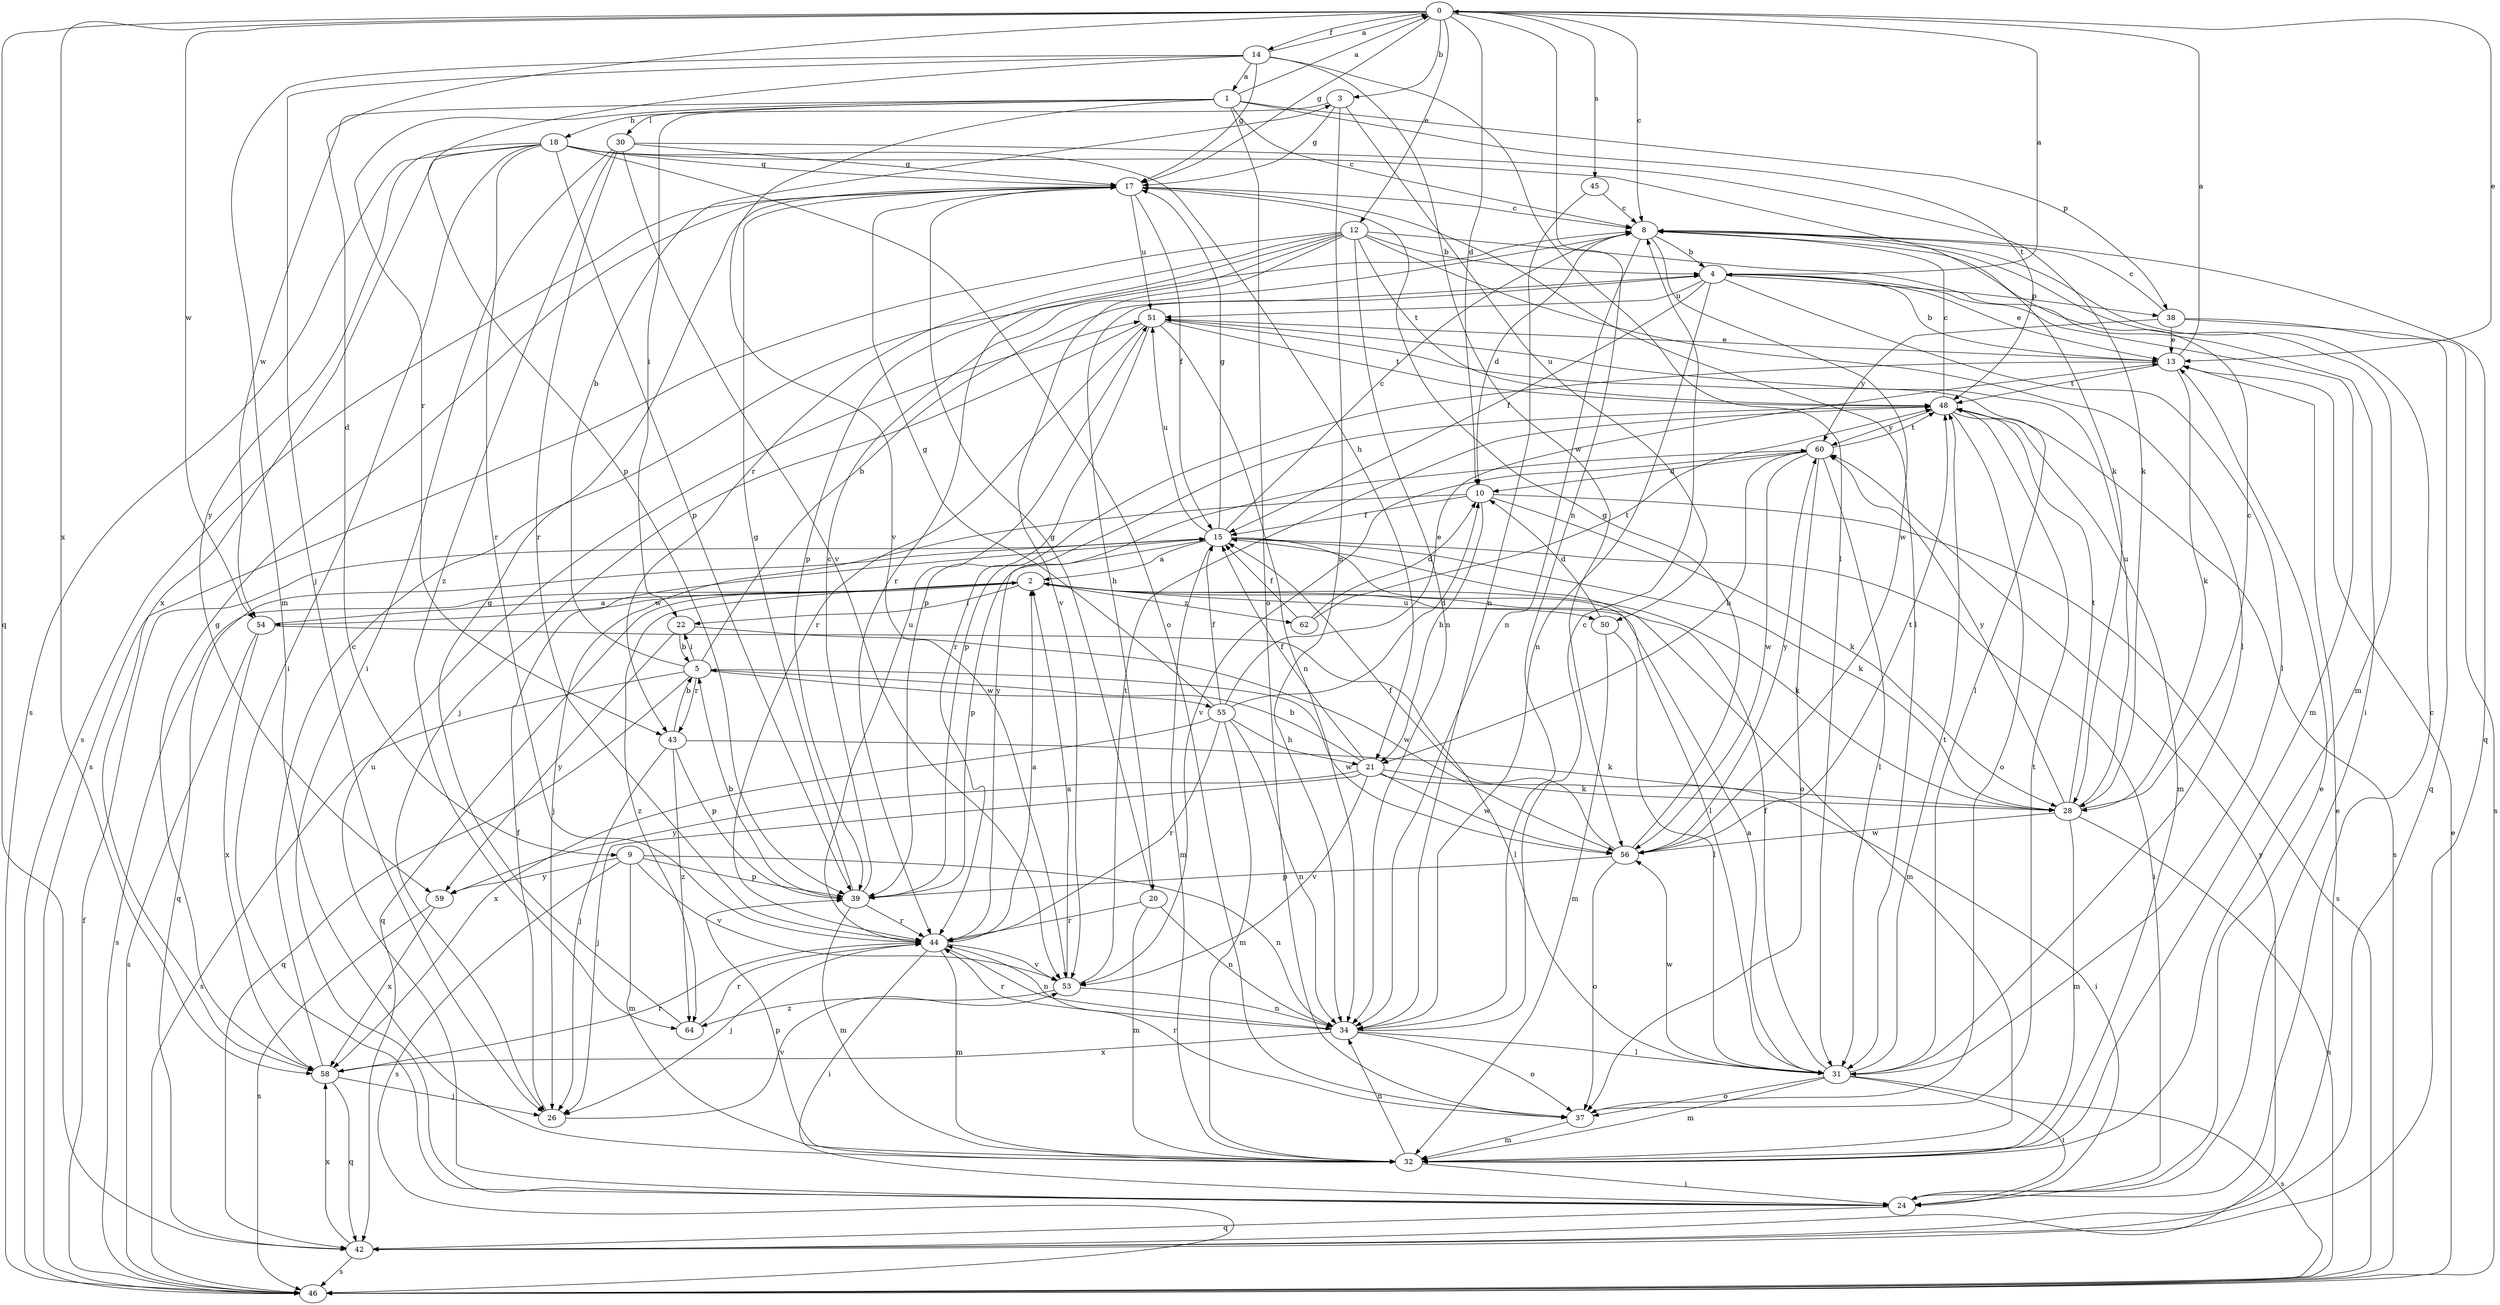 strict digraph  {
0;
1;
2;
3;
4;
5;
8;
9;
10;
12;
13;
14;
15;
17;
18;
20;
21;
22;
24;
26;
28;
30;
31;
32;
34;
37;
38;
39;
42;
43;
44;
45;
46;
48;
50;
51;
53;
54;
55;
56;
58;
59;
60;
62;
64;
0 -> 3  [label=b];
0 -> 8  [label=c];
0 -> 9  [label=d];
0 -> 10  [label=d];
0 -> 12  [label=e];
0 -> 13  [label=e];
0 -> 14  [label=f];
0 -> 17  [label=g];
0 -> 34  [label=n];
0 -> 42  [label=q];
0 -> 45  [label=s];
0 -> 54  [label=w];
0 -> 58  [label=x];
1 -> 0  [label=a];
1 -> 8  [label=c];
1 -> 22  [label=i];
1 -> 30  [label=l];
1 -> 37  [label=o];
1 -> 38  [label=p];
1 -> 43  [label=r];
1 -> 48  [label=t];
1 -> 53  [label=v];
1 -> 54  [label=w];
2 -> 22  [label=i];
2 -> 28  [label=k];
2 -> 32  [label=m];
2 -> 42  [label=q];
2 -> 46  [label=s];
2 -> 50  [label=u];
2 -> 54  [label=w];
2 -> 62  [label=z];
2 -> 64  [label=z];
3 -> 17  [label=g];
3 -> 18  [label=h];
3 -> 34  [label=n];
3 -> 50  [label=u];
4 -> 0  [label=a];
4 -> 13  [label=e];
4 -> 15  [label=f];
4 -> 20  [label=h];
4 -> 31  [label=l];
4 -> 32  [label=m];
4 -> 34  [label=n];
4 -> 38  [label=p];
4 -> 51  [label=u];
5 -> 3  [label=b];
5 -> 4  [label=b];
5 -> 22  [label=i];
5 -> 42  [label=q];
5 -> 43  [label=r];
5 -> 46  [label=s];
5 -> 55  [label=w];
5 -> 56  [label=w];
8 -> 4  [label=b];
8 -> 10  [label=d];
8 -> 32  [label=m];
8 -> 34  [label=n];
8 -> 42  [label=q];
8 -> 56  [label=w];
9 -> 32  [label=m];
9 -> 34  [label=n];
9 -> 39  [label=p];
9 -> 46  [label=s];
9 -> 53  [label=v];
9 -> 59  [label=y];
10 -> 15  [label=f];
10 -> 21  [label=h];
10 -> 26  [label=j];
10 -> 28  [label=k];
10 -> 46  [label=s];
12 -> 4  [label=b];
12 -> 24  [label=i];
12 -> 31  [label=l];
12 -> 34  [label=n];
12 -> 39  [label=p];
12 -> 43  [label=r];
12 -> 44  [label=r];
12 -> 46  [label=s];
12 -> 48  [label=t];
12 -> 53  [label=v];
13 -> 0  [label=a];
13 -> 4  [label=b];
13 -> 28  [label=k];
13 -> 44  [label=r];
13 -> 48  [label=t];
14 -> 0  [label=a];
14 -> 1  [label=a];
14 -> 17  [label=g];
14 -> 26  [label=j];
14 -> 31  [label=l];
14 -> 32  [label=m];
14 -> 39  [label=p];
14 -> 56  [label=w];
15 -> 2  [label=a];
15 -> 8  [label=c];
15 -> 17  [label=g];
15 -> 24  [label=i];
15 -> 28  [label=k];
15 -> 31  [label=l];
15 -> 32  [label=m];
15 -> 39  [label=p];
15 -> 42  [label=q];
15 -> 51  [label=u];
17 -> 8  [label=c];
17 -> 15  [label=f];
17 -> 31  [label=l];
17 -> 46  [label=s];
17 -> 51  [label=u];
18 -> 17  [label=g];
18 -> 21  [label=h];
18 -> 24  [label=i];
18 -> 28  [label=k];
18 -> 37  [label=o];
18 -> 39  [label=p];
18 -> 44  [label=r];
18 -> 46  [label=s];
18 -> 58  [label=x];
18 -> 59  [label=y];
20 -> 17  [label=g];
20 -> 32  [label=m];
20 -> 34  [label=n];
20 -> 44  [label=r];
21 -> 5  [label=b];
21 -> 15  [label=f];
21 -> 24  [label=i];
21 -> 26  [label=j];
21 -> 28  [label=k];
21 -> 53  [label=v];
21 -> 56  [label=w];
21 -> 59  [label=y];
22 -> 5  [label=b];
22 -> 56  [label=w];
22 -> 59  [label=y];
24 -> 8  [label=c];
24 -> 13  [label=e];
24 -> 42  [label=q];
24 -> 51  [label=u];
26 -> 15  [label=f];
26 -> 53  [label=v];
28 -> 8  [label=c];
28 -> 32  [label=m];
28 -> 46  [label=s];
28 -> 48  [label=t];
28 -> 51  [label=u];
28 -> 56  [label=w];
28 -> 60  [label=y];
30 -> 17  [label=g];
30 -> 24  [label=i];
30 -> 28  [label=k];
30 -> 44  [label=r];
30 -> 53  [label=v];
30 -> 64  [label=z];
31 -> 2  [label=a];
31 -> 15  [label=f];
31 -> 24  [label=i];
31 -> 32  [label=m];
31 -> 37  [label=o];
31 -> 46  [label=s];
31 -> 48  [label=t];
31 -> 56  [label=w];
32 -> 24  [label=i];
32 -> 34  [label=n];
32 -> 39  [label=p];
34 -> 8  [label=c];
34 -> 31  [label=l];
34 -> 37  [label=o];
34 -> 44  [label=r];
34 -> 58  [label=x];
37 -> 32  [label=m];
37 -> 44  [label=r];
37 -> 48  [label=t];
38 -> 8  [label=c];
38 -> 13  [label=e];
38 -> 42  [label=q];
38 -> 46  [label=s];
38 -> 60  [label=y];
39 -> 5  [label=b];
39 -> 8  [label=c];
39 -> 17  [label=g];
39 -> 32  [label=m];
39 -> 44  [label=r];
42 -> 13  [label=e];
42 -> 46  [label=s];
42 -> 58  [label=x];
42 -> 60  [label=y];
43 -> 5  [label=b];
43 -> 26  [label=j];
43 -> 28  [label=k];
43 -> 39  [label=p];
43 -> 64  [label=z];
44 -> 2  [label=a];
44 -> 24  [label=i];
44 -> 26  [label=j];
44 -> 32  [label=m];
44 -> 34  [label=n];
44 -> 51  [label=u];
44 -> 53  [label=v];
44 -> 60  [label=y];
45 -> 8  [label=c];
45 -> 34  [label=n];
46 -> 13  [label=e];
46 -> 15  [label=f];
48 -> 8  [label=c];
48 -> 32  [label=m];
48 -> 37  [label=o];
48 -> 39  [label=p];
48 -> 46  [label=s];
48 -> 60  [label=y];
50 -> 10  [label=d];
50 -> 31  [label=l];
50 -> 32  [label=m];
51 -> 13  [label=e];
51 -> 26  [label=j];
51 -> 31  [label=l];
51 -> 34  [label=n];
51 -> 39  [label=p];
51 -> 44  [label=r];
51 -> 48  [label=t];
53 -> 2  [label=a];
53 -> 34  [label=n];
53 -> 48  [label=t];
53 -> 64  [label=z];
54 -> 2  [label=a];
54 -> 31  [label=l];
54 -> 46  [label=s];
54 -> 58  [label=x];
55 -> 10  [label=d];
55 -> 13  [label=e];
55 -> 15  [label=f];
55 -> 17  [label=g];
55 -> 21  [label=h];
55 -> 32  [label=m];
55 -> 34  [label=n];
55 -> 44  [label=r];
55 -> 58  [label=x];
56 -> 15  [label=f];
56 -> 17  [label=g];
56 -> 37  [label=o];
56 -> 39  [label=p];
56 -> 48  [label=t];
56 -> 60  [label=y];
58 -> 8  [label=c];
58 -> 17  [label=g];
58 -> 26  [label=j];
58 -> 42  [label=q];
58 -> 44  [label=r];
59 -> 46  [label=s];
59 -> 58  [label=x];
60 -> 10  [label=d];
60 -> 21  [label=h];
60 -> 31  [label=l];
60 -> 37  [label=o];
60 -> 48  [label=t];
60 -> 53  [label=v];
60 -> 56  [label=w];
62 -> 10  [label=d];
62 -> 15  [label=f];
62 -> 48  [label=t];
64 -> 17  [label=g];
64 -> 44  [label=r];
}
